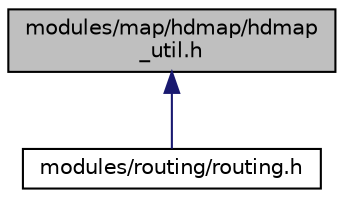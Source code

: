 digraph "modules/map/hdmap/hdmap_util.h"
{
  edge [fontname="Helvetica",fontsize="10",labelfontname="Helvetica",labelfontsize="10"];
  node [fontname="Helvetica",fontsize="10",shape=record];
  Node46 [label="modules/map/hdmap/hdmap\l_util.h",height=0.2,width=0.4,color="black", fillcolor="grey75", style="filled", fontcolor="black"];
  Node46 -> Node47 [dir="back",color="midnightblue",fontsize="10",style="solid",fontname="Helvetica"];
  Node47 [label="modules/routing/routing.h",height=0.2,width=0.4,color="black", fillcolor="white", style="filled",URL="$routing_8h.html"];
}
